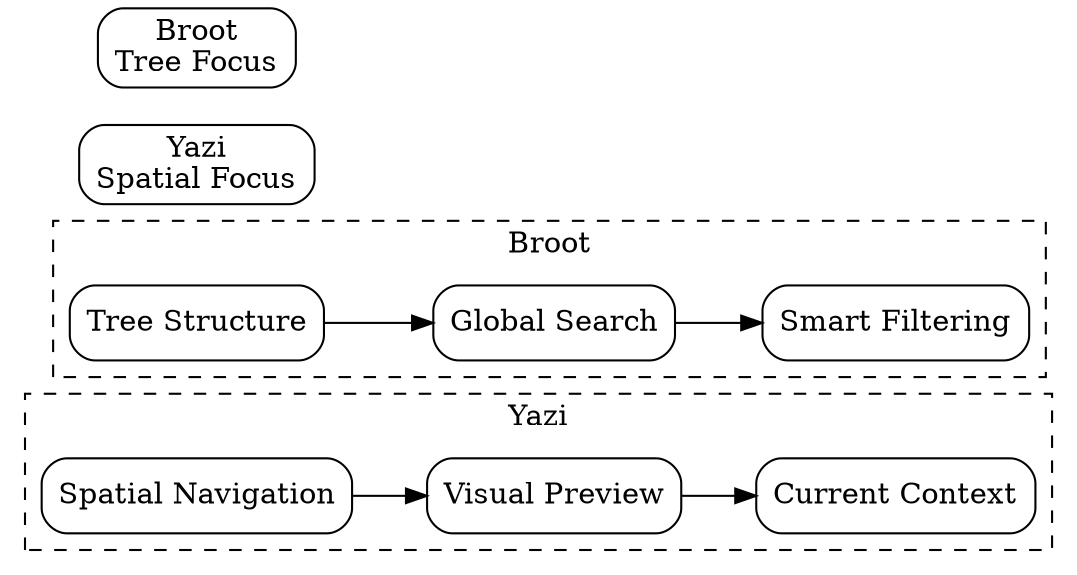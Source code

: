 digraph G {
    rankdir=LR;
    node [shape=box, style=rounded];
    
    subgraph cluster_yazi {
        label="Yazi";
        style=dashed;
        
        y_nav [label="Spatial Navigation"];
        y_preview [label="Visual Preview"];
        y_context [label="Current Context"];
        
        y_nav -> y_preview;
        y_preview -> y_context;
    }
    
    subgraph cluster_broot {
        label="Broot";
        style=dashed;
        
        b_tree [label="Tree Structure"];
        b_search [label="Global Search"];
        b_filter [label="Smart Filtering"];
        
        b_tree -> b_search;
        b_search -> b_filter;
    }
    
    yazi [label="Yazi\nSpatial Focus"];
    broot [label="Broot\nTree Focus"];
    
    {rank=same; yazi broot}
}
